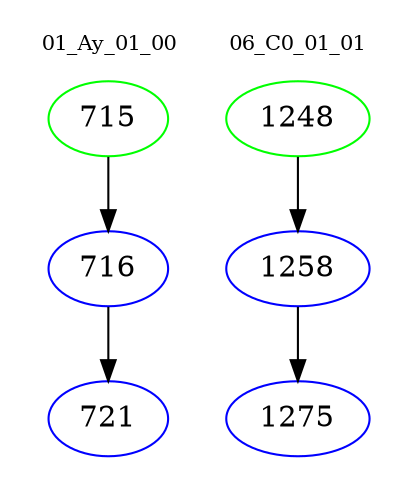 digraph{
subgraph cluster_0 {
color = white
label = "01_Ay_01_00";
fontsize=10;
T0_715 [label="715", color="green"]
T0_715 -> T0_716 [color="black"]
T0_716 [label="716", color="blue"]
T0_716 -> T0_721 [color="black"]
T0_721 [label="721", color="blue"]
}
subgraph cluster_1 {
color = white
label = "06_C0_01_01";
fontsize=10;
T1_1248 [label="1248", color="green"]
T1_1248 -> T1_1258 [color="black"]
T1_1258 [label="1258", color="blue"]
T1_1258 -> T1_1275 [color="black"]
T1_1275 [label="1275", color="blue"]
}
}
